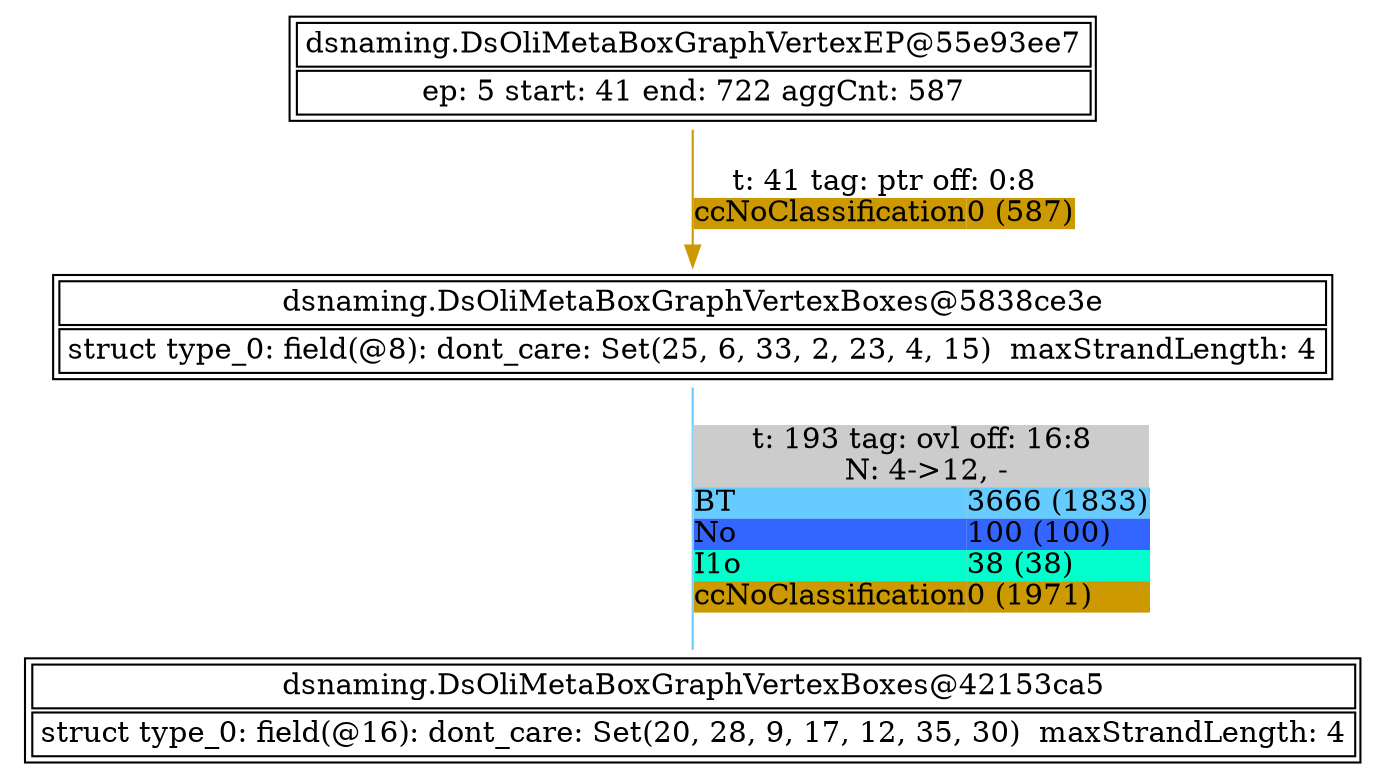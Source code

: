 digraph G {
	"dsnaming.DsOliMetaBoxGraphVertexEP@55e93ee7" -> "dsnaming.DsOliMetaBoxGraphVertexBoxes@5838ce3e" [color = "#CC9900", label = <<TABLE BORDER="0" ALIGN="left" COLOR="black" CELLBORDER="0"  CELLPADDING="0" CELLSPACING="0"><TR><TD COLSPAN="2">t: 41 tag: ptr off: 0:8</TD></TR><TR><TD ALIGN="left" BGCOLOR="#CC9900">ccNoClassification</TD><TD ALIGN="left" BGCOLOR="#CC9900">0 (587)</TD></TR></TABLE>>]
	"dsnaming.DsOliMetaBoxGraphVertexBoxes@5838ce3e" -> "dsnaming.DsOliMetaBoxGraphVertexBoxes@42153ca5" [dir = none, label = <<TABLE BORDER="0" ALIGN="left" BGCOLOR="#CCCCCC" COLOR="black" CELLBORDER="0" CELLPADDING="0" CELLSPACING="0"><TR><TD COLSPAN="2">t: 193 tag: ovl off: 16:8</TD></TR><TR><TD COLSPAN="2"> N: 4-&gt;12, -</TD></TR><TR><TD ALIGN="left" BGCOLOR="#66CCFF">BT</TD><TD ALIGN="left" BGCOLOR="#66CCFF">3666 (1833)</TD></TR><TR><TD ALIGN="left" BGCOLOR="#3366FF">No</TD><TD ALIGN="left" BGCOLOR="#3366FF">100 (100)</TD></TR><TR><TD ALIGN="left" BGCOLOR="#00FFCC">I1o</TD><TD ALIGN="left" BGCOLOR="#00FFCC">38 (38)</TD></TR><TR><TD ALIGN="left" BGCOLOR="#CC9900">ccNoClassification</TD><TD ALIGN="left" BGCOLOR="#CC9900">0 (1971)</TD></TR></TABLE>>, color = "#66CCFF"]
	subgraph connected_vertices {
		rankdir = LR
		"dsnaming.DsOliMetaBoxGraphVertexBoxes@42153ca5"  [label = <<TABLE><TR><TD COLSPAN="2">dsnaming.DsOliMetaBoxGraphVertexBoxes@42153ca5</TD></TR><TR><TD COLSPAN="2">struct type_0: field(@16): dont_care: Set(20, 28, 9, 17, 12, 35, 30)  maxStrandLength: 4</TD></TR></TABLE>>, shape = none]
		"dsnaming.DsOliMetaBoxGraphVertexBoxes@5838ce3e"  [label = <<TABLE><TR><TD COLSPAN="2">dsnaming.DsOliMetaBoxGraphVertexBoxes@5838ce3e</TD></TR><TR><TD COLSPAN="2">struct type_0: field(@8): dont_care: Set(25, 6, 33, 2, 23, 4, 15)  maxStrandLength: 4</TD></TR></TABLE>>, shape = none]
		"dsnaming.DsOliMetaBoxGraphVertexEP@55e93ee7"  [label = <<TABLE><TR><TD COLSPAN="2">dsnaming.DsOliMetaBoxGraphVertexEP@55e93ee7</TD></TR><TR><TD COLSPAN="2">ep: 5 start: 41 end: 722 aggCnt: 587</TD></TR></TABLE>>, shape = none]
	}
}